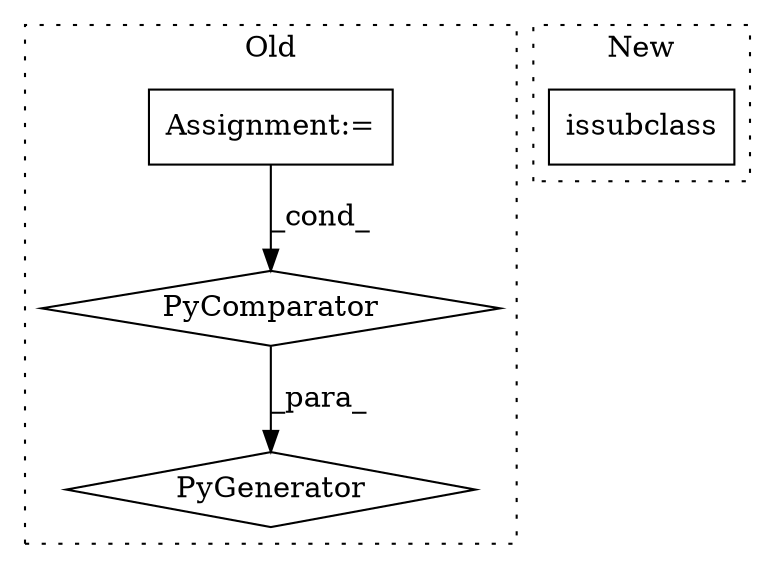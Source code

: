 digraph G {
subgraph cluster0 {
1 [label="PyGenerator" a="107" s="25061" l="122" shape="diamond"];
3 [label="PyComparator" a="113" s="25145" l="32" shape="diamond"];
4 [label="Assignment:=" a="7" s="25145" l="32" shape="box"];
label = "Old";
style="dotted";
}
subgraph cluster1 {
2 [label="issubclass" a="32" s="24645,24687" l="11,1" shape="box"];
label = "New";
style="dotted";
}
3 -> 1 [label="_para_"];
4 -> 3 [label="_cond_"];
}